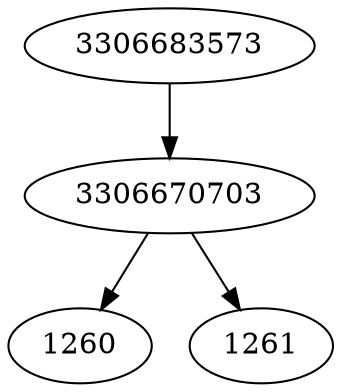 strict digraph  {
1260;
1261;
3306670703;
3306683573;
3306670703 -> 1260;
3306670703 -> 1261;
3306683573 -> 3306670703;
}
